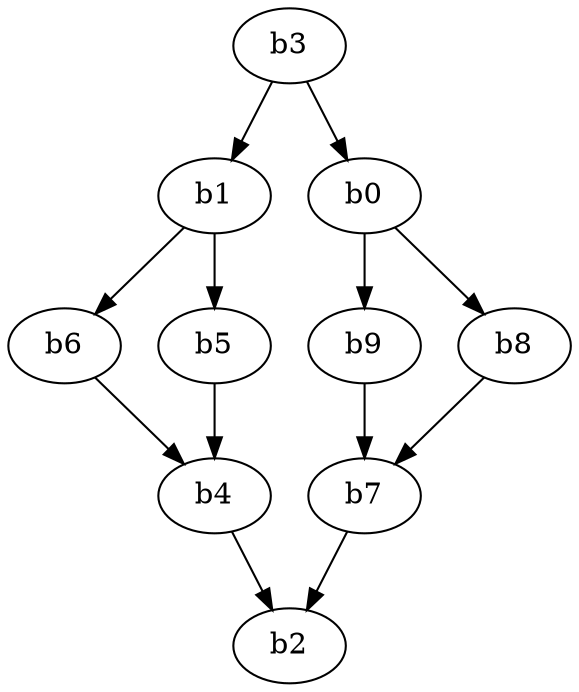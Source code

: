 digraph MIL {
  b3;
  b3 -> b1;
  b1 -> b6;
  b1 -> b5;
  b6 -> b4;
  b5 -> b4;
  b3 -> b0;
  b0 -> b9;
  b0 -> b8;
  b9 -> b7;
  b8 -> b7;
  b4 -> b2;
  b7 -> b2;
}

